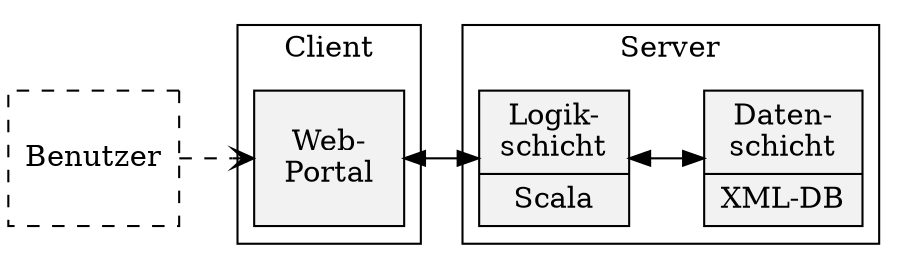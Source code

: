 /* Work in progress: architecture components diagram */
digraph drc_architecture_overview {

  node[shape=record width=1 height=0.9 style=filled fillcolor="grey95"]
  rankdir=LR
  
  user[style=empty shape=box style=dashed label="Benutzer"]
  
  logic[label="{{Logik-\nschicht|Scala}}"]
  
  //user->presentation[style=dashed arrowhead=open]
  
  user->portal[style=dashed arrowhead=open]
  subgraph cluster0{
   label=Client
   //presentation[label="{{Editor|Eclipse 4}}"]
   portal[label="{{Web-\nPortal}}"]
  }
  
  portal->logic[dir=both]
  // presentation->logic[dir=both]
  
  subgraph cluster1{
   label=Server
   logic->data[dir=both]
   data[label="{{Daten-\nschicht|XML-DB}}"]
  }
}